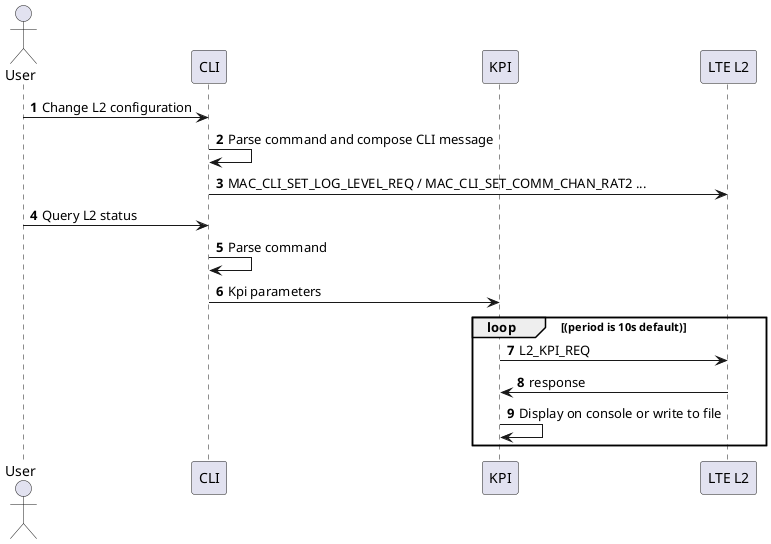 @startuml
autonumber

actor "User" as user
participant "CLI" as cli
participant "KPI" as kpi
participant "LTE L2" as l2

user -> cli : Change L2 configuration
cli -> cli : Parse command and compose CLI message
cli -> l2 : MAC_CLI_SET_LOG_LEVEL_REQ / MAC_CLI_SET_COMM_CHAN_RAT2 ...

user -> cli : Query L2 status
cli -> cli : Parse command
cli -> kpi : Kpi parameters
loop (period is 10s default)
	kpi -> l2 : L2_KPI_REQ
	l2 -> kpi : response
	kpi -> kpi : Display on console or write to file
end

@enduml